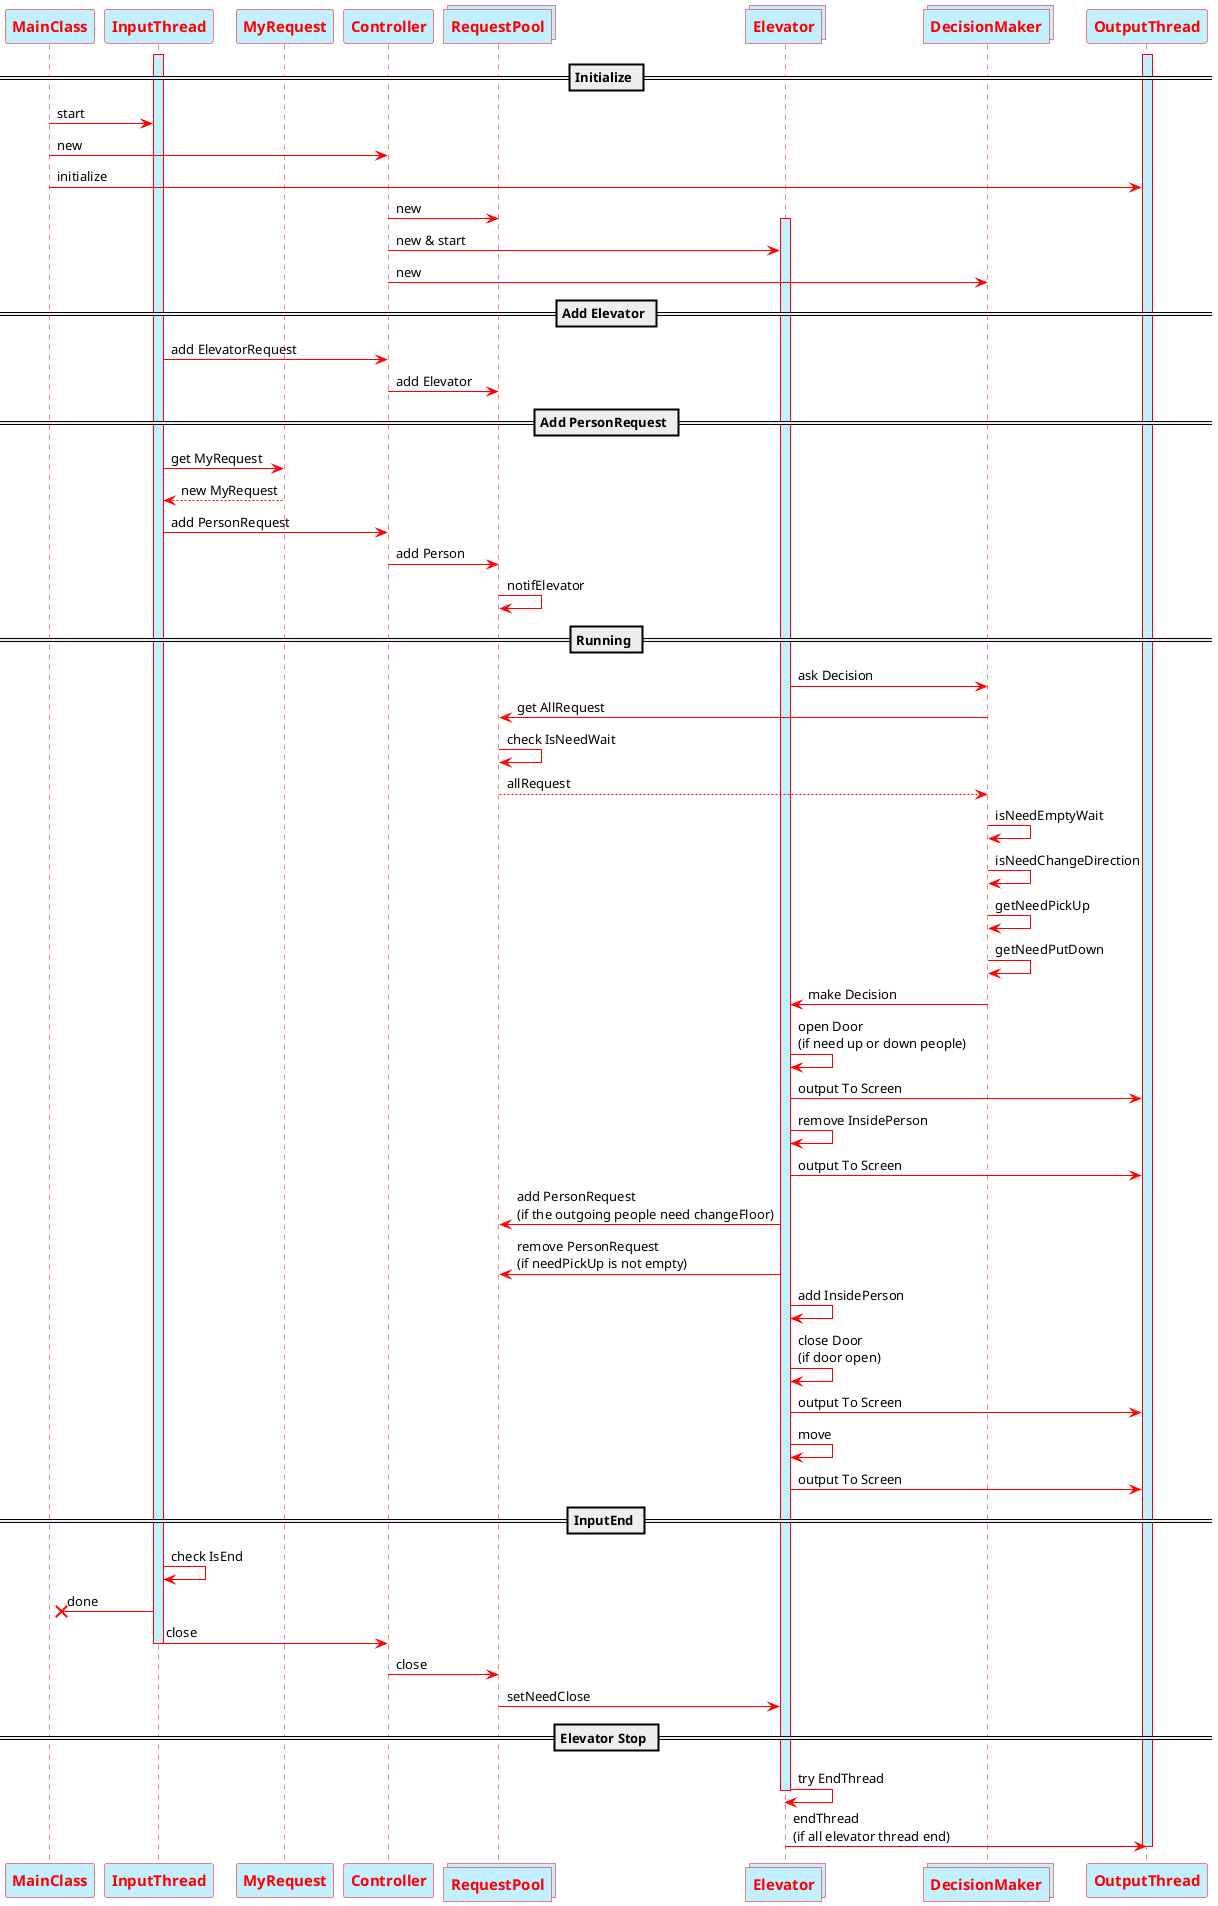 @startuml
    'https://plantuml.com/sequence-diagram

skinparam defaultFontName Consolas
skinparam collectionsBorderColor Red
skinparam collectionsFontSize 15
skinparam collectionsFontColor Red
skinparam collectionsBackgroundColor Red
skinparam collectionsBackgroundColor APPLICATION

    skinparam sequence {

    ArrowColor Red
    ActorBorderColor APPLICATION
    LifeLineBorderColor Red
    LifeLineBackgroundColor APPLICATION

    ParticipantBorderColor Red
    ParticipantBackgroundColor APPLICATION
    ParticipantFontSize 15
    ParticipantFontColor Red

    }

    participant "<b>MainClass</b>"
    participant "<b>InputThread</b>"
    participant "<b>MyRequest</b>"
    participant "<b>Controller</b>"
    collections "<b>RequestPool</b>"
    collections "<b>Elevator</b>"
    collections "<b>DecisionMaker</b>"
    participant "<b>OutputThread</b>"




    == Initialize ==

    activate "<b>InputThread</b>"

    activate "<b>OutputThread</b>"

    "<b>MainClass</b>" -> "<b>InputThread</b>": start

    "<b>MainClass</b>" -> "<b>Controller</b>": new

    "<b>MainClass</b>" -> "<b>OutputThread</b>": initialize

    "<b>Controller</b>" -> "<b>RequestPool</b>": new

    activate "<b>Elevator</b>"

    "<b>Controller</b>" -> "<b>Elevator</b>": new & start

    "<b>Controller</b>" -> "<b>DecisionMaker</b>": new

    == Add Elevator ==

    "<b>InputThread</b>" -> "<b>Controller</b>": add ElevatorRequest

    "<b>Controller</b>" -> "<b>RequestPool</b>": add Elevator

    == Add PersonRequest ==

    "<b>InputThread</b>" -> "<b>MyRequest</b>": get MyRequest

    "<b>MyRequest</b>" --> "<b>InputThread</b>": new MyRequest

    "<b>InputThread</b>" -> "<b>Controller</b>": add PersonRequest

    "<b>Controller</b>" -> "<b>RequestPool</b>": add Person

    "<b>RequestPool</b>" -> "<b>RequestPool</b>": notifElevator

    == Running ==

    "<b>Elevator</b>" -> "<b>DecisionMaker</b>": ask Decision

    "<b>DecisionMaker</b>" -> "<b>RequestPool</b>": get AllRequest

    "<b>RequestPool</b>" -> "<b>RequestPool</b>": check IsNeedWait

    "<b>RequestPool</b>" --> "<b>DecisionMaker</b>": allRequest

    "<b>DecisionMaker</b>" -> "<b>DecisionMaker</b>": isNeedEmptyWait

    "<b>DecisionMaker</b>" -> "<b>DecisionMaker</b>": isNeedChangeDirection

    "<b>DecisionMaker</b>" -> "<b>DecisionMaker</b>": getNeedPickUp

    "<b>DecisionMaker</b>" -> "<b>DecisionMaker</b>": getNeedPutDown

    "<b>DecisionMaker</b>" -> "<b>Elevator</b>": make Decision

    "<b>Elevator</b>" -> "<b>Elevator</b>": open Door\n(if need up or down people)

    "<b>Elevator</b>" -> "<b>OutputThread</b>": output To Screen

    "<b>Elevator</b>" -> "<b>Elevator</b>": remove InsidePerson

    "<b>Elevator</b>" -> "<b>OutputThread</b>": output To Screen

    "<b>Elevator</b>" -> "<b>RequestPool</b>": add PersonRequest\n(if the outgoing people need changeFloor)

    "<b>Elevator</b>" -> "<b>RequestPool</b>": remove PersonRequest\n(if needPickUp is not empty)

    "<b>Elevator</b>" -> "<b>Elevator</b>": add InsidePerson

    "<b>Elevator</b>" -> "<b>Elevator</b>": close Door\n(if door open)

    "<b>Elevator</b>" -> "<b>OutputThread</b>": output To Screen

    "<b>Elevator</b>" -> "<b>Elevator</b>": move

    "<b>Elevator</b>" -> "<b>OutputThread</b>": output To Screen

    == InputEnd ==

    "<b>InputThread</b>" -> "<b>InputThread</b>": check IsEnd

    "<b>InputThread</b>" ->x "<b>MainClass</b>": done

    "<b>InputThread</b>" -> "<b>Controller</b>": close

    deactivate "<b>InputThread</b>"

    "<b>Controller</b>" -> "<b>RequestPool</b>": close

    "<b>RequestPool</b>" -> "<b>Elevator</b>": setNeedClose

    == Elevator Stop ==

    "<b>Elevator</b>" -> "<b>Elevator</b>": try EndThread

    deactivate "<b>Elevator</b>"

    "<b>Elevator</b>" -> "<b>OutputThread</b>": endThread\n(if all elevator thread end)

    deactivate "<b>OutputThread</b>"

@enduml